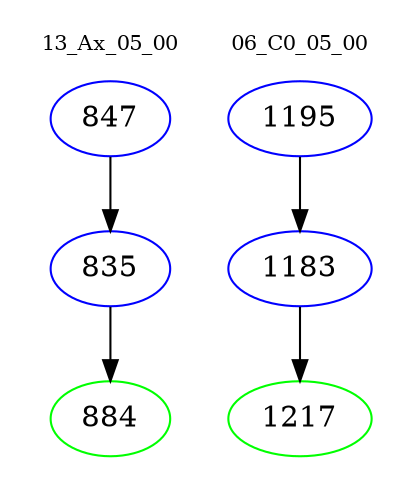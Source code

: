 digraph{
subgraph cluster_0 {
color = white
label = "13_Ax_05_00";
fontsize=10;
T0_847 [label="847", color="blue"]
T0_847 -> T0_835 [color="black"]
T0_835 [label="835", color="blue"]
T0_835 -> T0_884 [color="black"]
T0_884 [label="884", color="green"]
}
subgraph cluster_1 {
color = white
label = "06_C0_05_00";
fontsize=10;
T1_1195 [label="1195", color="blue"]
T1_1195 -> T1_1183 [color="black"]
T1_1183 [label="1183", color="blue"]
T1_1183 -> T1_1217 [color="black"]
T1_1217 [label="1217", color="green"]
}
}

